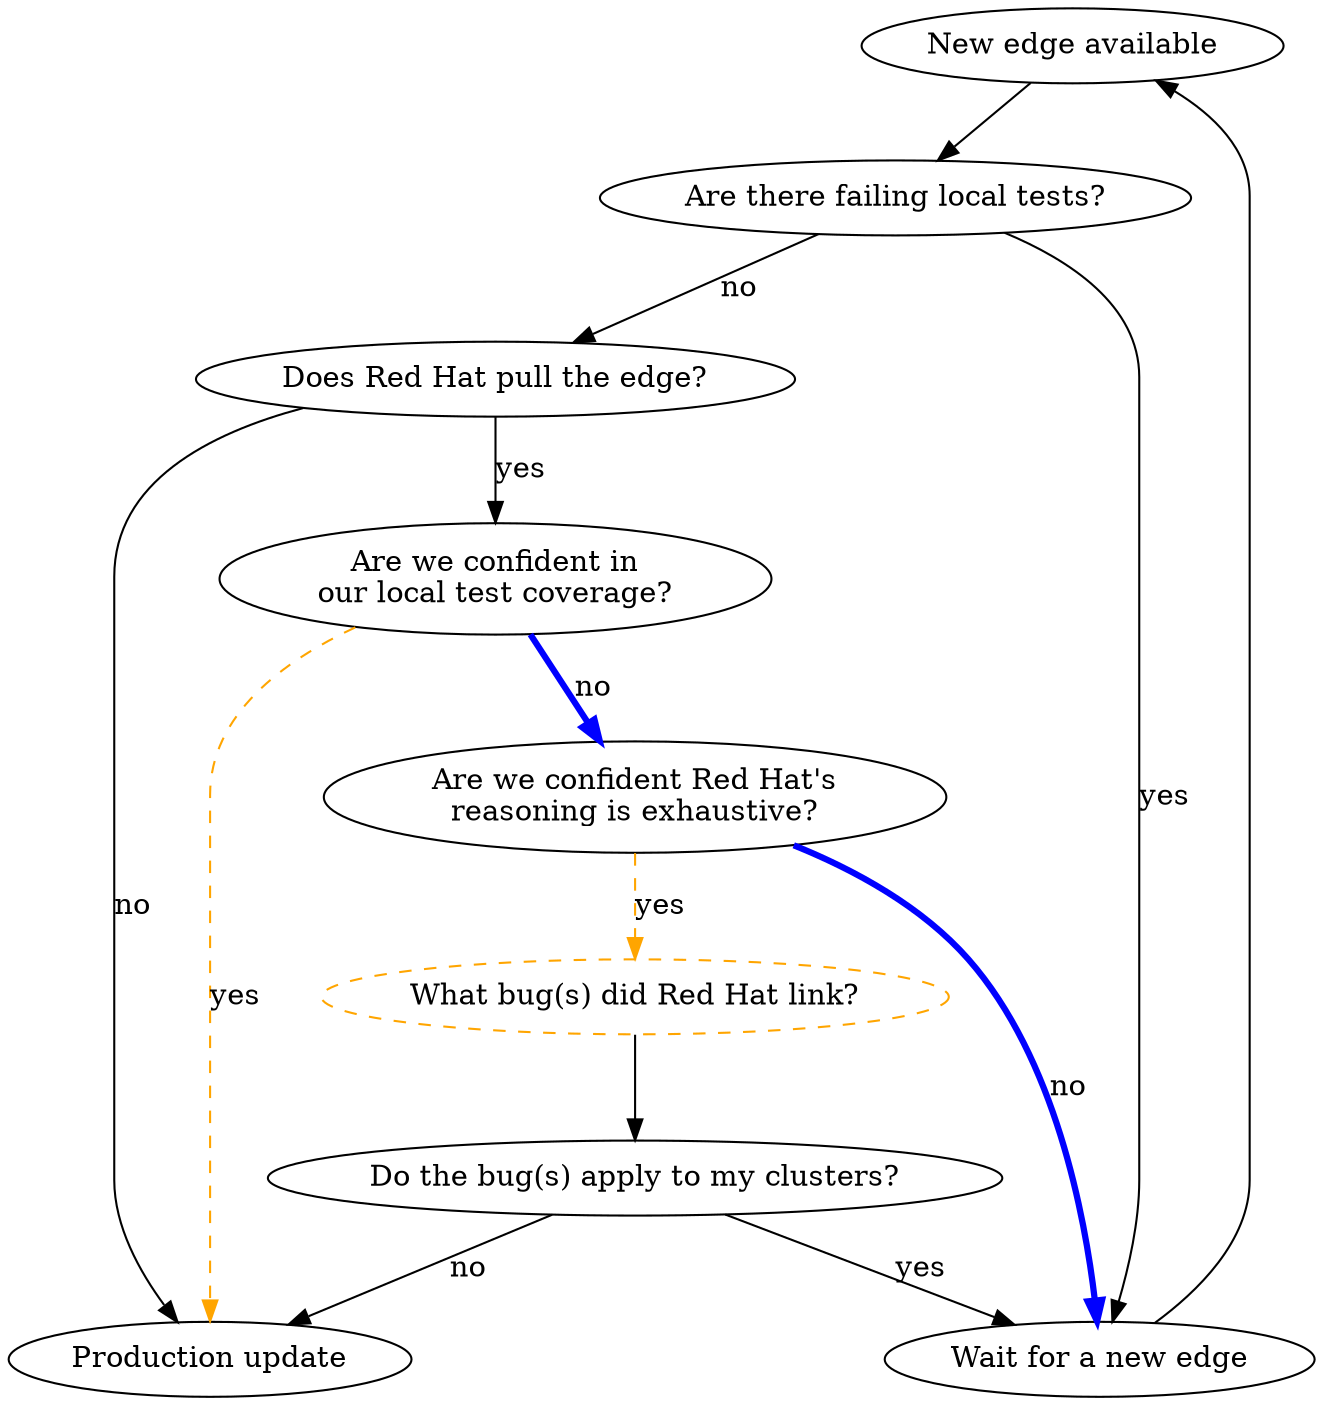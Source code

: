 digraph updateDecisions {
	new [ label="New edge available" ];
	test [ label="Are there failing local tests?" ];
	pulled [ label="Does Red Hat pull the edge?" ];
	localConfidence [ label="Are we confident in\nour local test coverage?" ];
	redHatConfidence [ label="Are we confident Red Hat's\nreasoning is exhaustive?" ];
	bug [ label="What bug(s) did Red Hat link?"; color="orange"; style="dashed" ];
	apply [ label="Do the bug(s) apply to my clusters?" ];
	update [ label="Production update" ];
	wait [ label="Wait for a new edge" ];

	new -> test;
	test -> wait [ label="yes" ];
	wait -> new;
	test -> pulled [ label="no" ];
	pulled -> update [ label="no" ];
	pulled -> localConfidence [ label="yes" ];
	localConfidence -> update [ label="yes"; color="orange"; style="dashed" ];
	localConfidence -> redHatConfidence [ label="no"; color="blue"; penwidth="3" ];
	redHatConfidence -> wait [ label="no"; color="blue"; penwidth="3" ];
	redHatConfidence -> bug [ label="yes"; color="orange"; style="dashed" ];
	bug -> apply;
	apply -> wait [ label="yes" ];
	apply -> update [ label="no" ];
}

